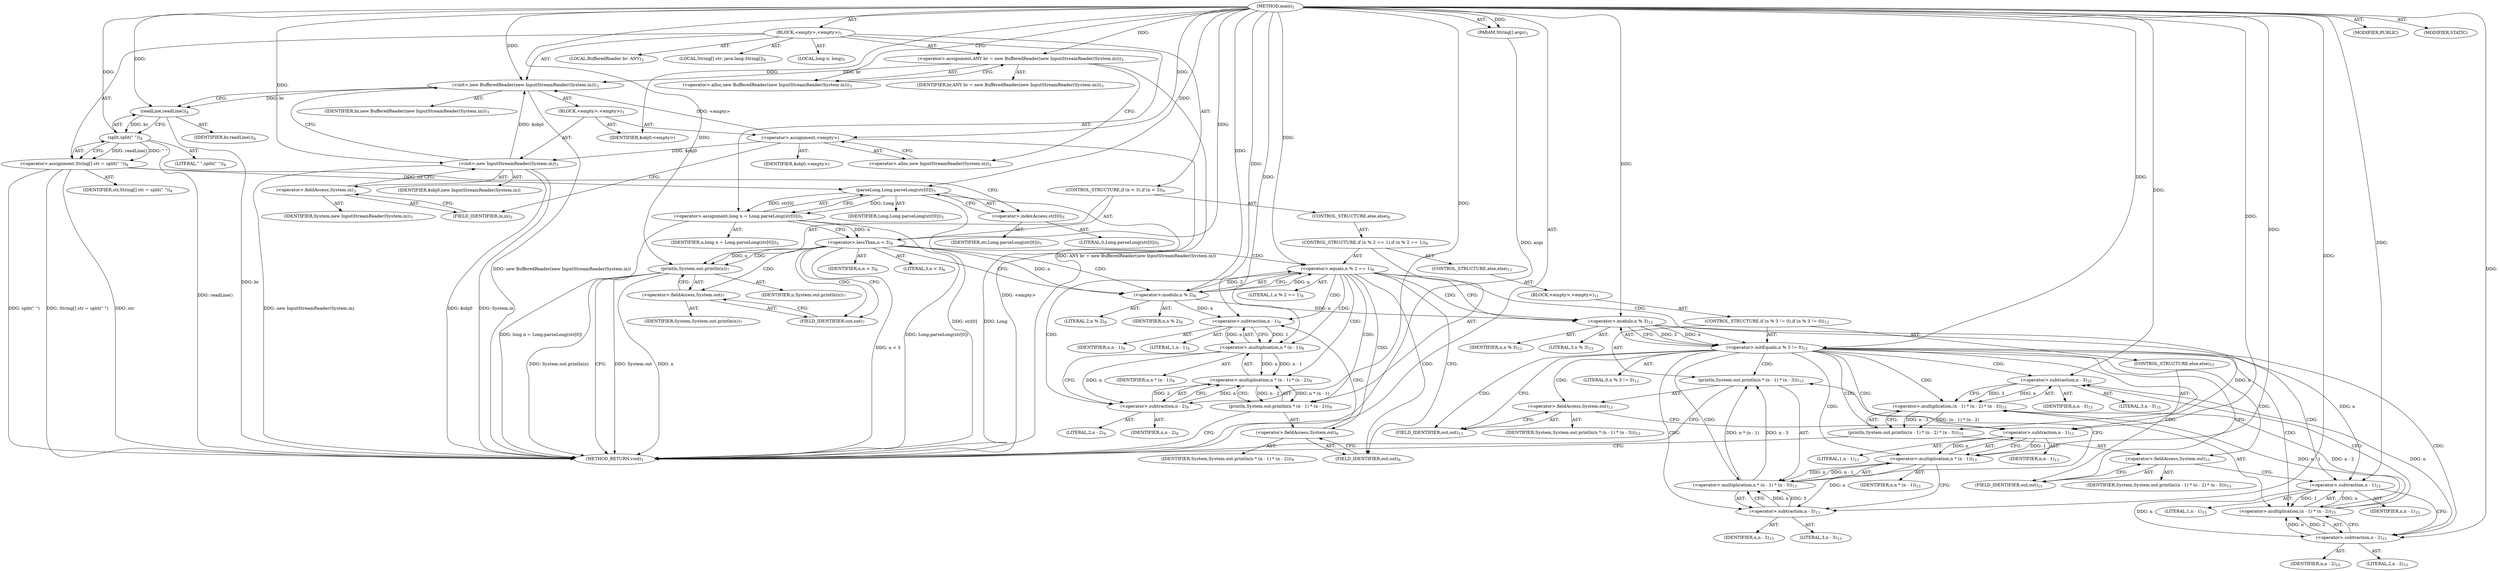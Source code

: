 digraph "main" {  
"19" [label = <(METHOD,main)<SUB>1</SUB>> ]
"20" [label = <(PARAM,String[] args)<SUB>1</SUB>> ]
"21" [label = <(BLOCK,&lt;empty&gt;,&lt;empty&gt;)<SUB>1</SUB>> ]
"4" [label = <(LOCAL,BufferedReader br: ANY)<SUB>3</SUB>> ]
"22" [label = <(&lt;operator&gt;.assignment,ANY br = new BufferedReader(new InputStreamReader(System.in)))<SUB>3</SUB>> ]
"23" [label = <(IDENTIFIER,br,ANY br = new BufferedReader(new InputStreamReader(System.in)))<SUB>3</SUB>> ]
"24" [label = <(&lt;operator&gt;.alloc,new BufferedReader(new InputStreamReader(System.in)))<SUB>3</SUB>> ]
"25" [label = <(&lt;init&gt;,new BufferedReader(new InputStreamReader(System.in)))<SUB>3</SUB>> ]
"3" [label = <(IDENTIFIER,br,new BufferedReader(new InputStreamReader(System.in)))<SUB>3</SUB>> ]
"26" [label = <(BLOCK,&lt;empty&gt;,&lt;empty&gt;)<SUB>3</SUB>> ]
"27" [label = <(&lt;operator&gt;.assignment,&lt;empty&gt;)> ]
"28" [label = <(IDENTIFIER,$obj0,&lt;empty&gt;)> ]
"29" [label = <(&lt;operator&gt;.alloc,new InputStreamReader(System.in))<SUB>3</SUB>> ]
"30" [label = <(&lt;init&gt;,new InputStreamReader(System.in))<SUB>3</SUB>> ]
"31" [label = <(IDENTIFIER,$obj0,new InputStreamReader(System.in))> ]
"32" [label = <(&lt;operator&gt;.fieldAccess,System.in)<SUB>3</SUB>> ]
"33" [label = <(IDENTIFIER,System,new InputStreamReader(System.in))<SUB>3</SUB>> ]
"34" [label = <(FIELD_IDENTIFIER,in,in)<SUB>3</SUB>> ]
"35" [label = <(IDENTIFIER,$obj0,&lt;empty&gt;)> ]
"36" [label = <(LOCAL,String[] str: java.lang.String[])<SUB>4</SUB>> ]
"37" [label = <(&lt;operator&gt;.assignment,String[] str = split(&quot; &quot;))<SUB>4</SUB>> ]
"38" [label = <(IDENTIFIER,str,String[] str = split(&quot; &quot;))<SUB>4</SUB>> ]
"39" [label = <(split,split(&quot; &quot;))<SUB>4</SUB>> ]
"40" [label = <(readLine,readLine())<SUB>4</SUB>> ]
"41" [label = <(IDENTIFIER,br,readLine())<SUB>4</SUB>> ]
"42" [label = <(LITERAL,&quot; &quot;,split(&quot; &quot;))<SUB>4</SUB>> ]
"43" [label = <(LOCAL,long n: long)<SUB>5</SUB>> ]
"44" [label = <(&lt;operator&gt;.assignment,long n = Long.parseLong(str[0]))<SUB>5</SUB>> ]
"45" [label = <(IDENTIFIER,n,long n = Long.parseLong(str[0]))<SUB>5</SUB>> ]
"46" [label = <(parseLong,Long.parseLong(str[0]))<SUB>5</SUB>> ]
"47" [label = <(IDENTIFIER,Long,Long.parseLong(str[0]))<SUB>5</SUB>> ]
"48" [label = <(&lt;operator&gt;.indexAccess,str[0])<SUB>5</SUB>> ]
"49" [label = <(IDENTIFIER,str,Long.parseLong(str[0]))<SUB>5</SUB>> ]
"50" [label = <(LITERAL,0,Long.parseLong(str[0]))<SUB>5</SUB>> ]
"51" [label = <(CONTROL_STRUCTURE,if (n &lt; 3),if (n &lt; 3))<SUB>6</SUB>> ]
"52" [label = <(&lt;operator&gt;.lessThan,n &lt; 3)<SUB>6</SUB>> ]
"53" [label = <(IDENTIFIER,n,n &lt; 3)<SUB>6</SUB>> ]
"54" [label = <(LITERAL,3,n &lt; 3)<SUB>6</SUB>> ]
"55" [label = <(println,System.out.println(n))<SUB>7</SUB>> ]
"56" [label = <(&lt;operator&gt;.fieldAccess,System.out)<SUB>7</SUB>> ]
"57" [label = <(IDENTIFIER,System,System.out.println(n))<SUB>7</SUB>> ]
"58" [label = <(FIELD_IDENTIFIER,out,out)<SUB>7</SUB>> ]
"59" [label = <(IDENTIFIER,n,System.out.println(n))<SUB>7</SUB>> ]
"60" [label = <(CONTROL_STRUCTURE,else,else)<SUB>8</SUB>> ]
"61" [label = <(CONTROL_STRUCTURE,if (n % 2 == 1),if (n % 2 == 1))<SUB>8</SUB>> ]
"62" [label = <(&lt;operator&gt;.equals,n % 2 == 1)<SUB>8</SUB>> ]
"63" [label = <(&lt;operator&gt;.modulo,n % 2)<SUB>8</SUB>> ]
"64" [label = <(IDENTIFIER,n,n % 2)<SUB>8</SUB>> ]
"65" [label = <(LITERAL,2,n % 2)<SUB>8</SUB>> ]
"66" [label = <(LITERAL,1,n % 2 == 1)<SUB>8</SUB>> ]
"67" [label = <(println,System.out.println(n * (n - 1) * (n - 2)))<SUB>9</SUB>> ]
"68" [label = <(&lt;operator&gt;.fieldAccess,System.out)<SUB>9</SUB>> ]
"69" [label = <(IDENTIFIER,System,System.out.println(n * (n - 1) * (n - 2)))<SUB>9</SUB>> ]
"70" [label = <(FIELD_IDENTIFIER,out,out)<SUB>9</SUB>> ]
"71" [label = <(&lt;operator&gt;.multiplication,n * (n - 1) * (n - 2))<SUB>9</SUB>> ]
"72" [label = <(&lt;operator&gt;.multiplication,n * (n - 1))<SUB>9</SUB>> ]
"73" [label = <(IDENTIFIER,n,n * (n - 1))<SUB>9</SUB>> ]
"74" [label = <(&lt;operator&gt;.subtraction,n - 1)<SUB>9</SUB>> ]
"75" [label = <(IDENTIFIER,n,n - 1)<SUB>9</SUB>> ]
"76" [label = <(LITERAL,1,n - 1)<SUB>9</SUB>> ]
"77" [label = <(&lt;operator&gt;.subtraction,n - 2)<SUB>9</SUB>> ]
"78" [label = <(IDENTIFIER,n,n - 2)<SUB>9</SUB>> ]
"79" [label = <(LITERAL,2,n - 2)<SUB>9</SUB>> ]
"80" [label = <(CONTROL_STRUCTURE,else,else)<SUB>11</SUB>> ]
"81" [label = <(BLOCK,&lt;empty&gt;,&lt;empty&gt;)<SUB>11</SUB>> ]
"82" [label = <(CONTROL_STRUCTURE,if (n % 3 != 0),if (n % 3 != 0))<SUB>12</SUB>> ]
"83" [label = <(&lt;operator&gt;.notEquals,n % 3 != 0)<SUB>12</SUB>> ]
"84" [label = <(&lt;operator&gt;.modulo,n % 3)<SUB>12</SUB>> ]
"85" [label = <(IDENTIFIER,n,n % 3)<SUB>12</SUB>> ]
"86" [label = <(LITERAL,3,n % 3)<SUB>12</SUB>> ]
"87" [label = <(LITERAL,0,n % 3 != 0)<SUB>12</SUB>> ]
"88" [label = <(println,System.out.println(n * (n - 1) * (n - 3)))<SUB>13</SUB>> ]
"89" [label = <(&lt;operator&gt;.fieldAccess,System.out)<SUB>13</SUB>> ]
"90" [label = <(IDENTIFIER,System,System.out.println(n * (n - 1) * (n - 3)))<SUB>13</SUB>> ]
"91" [label = <(FIELD_IDENTIFIER,out,out)<SUB>13</SUB>> ]
"92" [label = <(&lt;operator&gt;.multiplication,n * (n - 1) * (n - 3))<SUB>13</SUB>> ]
"93" [label = <(&lt;operator&gt;.multiplication,n * (n - 1))<SUB>13</SUB>> ]
"94" [label = <(IDENTIFIER,n,n * (n - 1))<SUB>13</SUB>> ]
"95" [label = <(&lt;operator&gt;.subtraction,n - 1)<SUB>13</SUB>> ]
"96" [label = <(IDENTIFIER,n,n - 1)<SUB>13</SUB>> ]
"97" [label = <(LITERAL,1,n - 1)<SUB>13</SUB>> ]
"98" [label = <(&lt;operator&gt;.subtraction,n - 3)<SUB>13</SUB>> ]
"99" [label = <(IDENTIFIER,n,n - 3)<SUB>13</SUB>> ]
"100" [label = <(LITERAL,3,n - 3)<SUB>13</SUB>> ]
"101" [label = <(CONTROL_STRUCTURE,else,else)<SUB>15</SUB>> ]
"102" [label = <(println,System.out.println((n - 1) * (n - 2) * (n - 3)))<SUB>15</SUB>> ]
"103" [label = <(&lt;operator&gt;.fieldAccess,System.out)<SUB>15</SUB>> ]
"104" [label = <(IDENTIFIER,System,System.out.println((n - 1) * (n - 2) * (n - 3)))<SUB>15</SUB>> ]
"105" [label = <(FIELD_IDENTIFIER,out,out)<SUB>15</SUB>> ]
"106" [label = <(&lt;operator&gt;.multiplication,(n - 1) * (n - 2) * (n - 3))<SUB>15</SUB>> ]
"107" [label = <(&lt;operator&gt;.multiplication,(n - 1) * (n - 2))<SUB>15</SUB>> ]
"108" [label = <(&lt;operator&gt;.subtraction,n - 1)<SUB>15</SUB>> ]
"109" [label = <(IDENTIFIER,n,n - 1)<SUB>15</SUB>> ]
"110" [label = <(LITERAL,1,n - 1)<SUB>15</SUB>> ]
"111" [label = <(&lt;operator&gt;.subtraction,n - 2)<SUB>15</SUB>> ]
"112" [label = <(IDENTIFIER,n,n - 2)<SUB>15</SUB>> ]
"113" [label = <(LITERAL,2,n - 2)<SUB>15</SUB>> ]
"114" [label = <(&lt;operator&gt;.subtraction,n - 3)<SUB>15</SUB>> ]
"115" [label = <(IDENTIFIER,n,n - 3)<SUB>15</SUB>> ]
"116" [label = <(LITERAL,3,n - 3)<SUB>15</SUB>> ]
"117" [label = <(MODIFIER,PUBLIC)> ]
"118" [label = <(MODIFIER,STATIC)> ]
"119" [label = <(METHOD_RETURN,void)<SUB>1</SUB>> ]
  "19" -> "20"  [ label = "AST: "] 
  "19" -> "21"  [ label = "AST: "] 
  "19" -> "117"  [ label = "AST: "] 
  "19" -> "118"  [ label = "AST: "] 
  "19" -> "119"  [ label = "AST: "] 
  "21" -> "4"  [ label = "AST: "] 
  "21" -> "22"  [ label = "AST: "] 
  "21" -> "25"  [ label = "AST: "] 
  "21" -> "36"  [ label = "AST: "] 
  "21" -> "37"  [ label = "AST: "] 
  "21" -> "43"  [ label = "AST: "] 
  "21" -> "44"  [ label = "AST: "] 
  "21" -> "51"  [ label = "AST: "] 
  "22" -> "23"  [ label = "AST: "] 
  "22" -> "24"  [ label = "AST: "] 
  "25" -> "3"  [ label = "AST: "] 
  "25" -> "26"  [ label = "AST: "] 
  "26" -> "27"  [ label = "AST: "] 
  "26" -> "30"  [ label = "AST: "] 
  "26" -> "35"  [ label = "AST: "] 
  "27" -> "28"  [ label = "AST: "] 
  "27" -> "29"  [ label = "AST: "] 
  "30" -> "31"  [ label = "AST: "] 
  "30" -> "32"  [ label = "AST: "] 
  "32" -> "33"  [ label = "AST: "] 
  "32" -> "34"  [ label = "AST: "] 
  "37" -> "38"  [ label = "AST: "] 
  "37" -> "39"  [ label = "AST: "] 
  "39" -> "40"  [ label = "AST: "] 
  "39" -> "42"  [ label = "AST: "] 
  "40" -> "41"  [ label = "AST: "] 
  "44" -> "45"  [ label = "AST: "] 
  "44" -> "46"  [ label = "AST: "] 
  "46" -> "47"  [ label = "AST: "] 
  "46" -> "48"  [ label = "AST: "] 
  "48" -> "49"  [ label = "AST: "] 
  "48" -> "50"  [ label = "AST: "] 
  "51" -> "52"  [ label = "AST: "] 
  "51" -> "55"  [ label = "AST: "] 
  "51" -> "60"  [ label = "AST: "] 
  "52" -> "53"  [ label = "AST: "] 
  "52" -> "54"  [ label = "AST: "] 
  "55" -> "56"  [ label = "AST: "] 
  "55" -> "59"  [ label = "AST: "] 
  "56" -> "57"  [ label = "AST: "] 
  "56" -> "58"  [ label = "AST: "] 
  "60" -> "61"  [ label = "AST: "] 
  "61" -> "62"  [ label = "AST: "] 
  "61" -> "67"  [ label = "AST: "] 
  "61" -> "80"  [ label = "AST: "] 
  "62" -> "63"  [ label = "AST: "] 
  "62" -> "66"  [ label = "AST: "] 
  "63" -> "64"  [ label = "AST: "] 
  "63" -> "65"  [ label = "AST: "] 
  "67" -> "68"  [ label = "AST: "] 
  "67" -> "71"  [ label = "AST: "] 
  "68" -> "69"  [ label = "AST: "] 
  "68" -> "70"  [ label = "AST: "] 
  "71" -> "72"  [ label = "AST: "] 
  "71" -> "77"  [ label = "AST: "] 
  "72" -> "73"  [ label = "AST: "] 
  "72" -> "74"  [ label = "AST: "] 
  "74" -> "75"  [ label = "AST: "] 
  "74" -> "76"  [ label = "AST: "] 
  "77" -> "78"  [ label = "AST: "] 
  "77" -> "79"  [ label = "AST: "] 
  "80" -> "81"  [ label = "AST: "] 
  "81" -> "82"  [ label = "AST: "] 
  "82" -> "83"  [ label = "AST: "] 
  "82" -> "88"  [ label = "AST: "] 
  "82" -> "101"  [ label = "AST: "] 
  "83" -> "84"  [ label = "AST: "] 
  "83" -> "87"  [ label = "AST: "] 
  "84" -> "85"  [ label = "AST: "] 
  "84" -> "86"  [ label = "AST: "] 
  "88" -> "89"  [ label = "AST: "] 
  "88" -> "92"  [ label = "AST: "] 
  "89" -> "90"  [ label = "AST: "] 
  "89" -> "91"  [ label = "AST: "] 
  "92" -> "93"  [ label = "AST: "] 
  "92" -> "98"  [ label = "AST: "] 
  "93" -> "94"  [ label = "AST: "] 
  "93" -> "95"  [ label = "AST: "] 
  "95" -> "96"  [ label = "AST: "] 
  "95" -> "97"  [ label = "AST: "] 
  "98" -> "99"  [ label = "AST: "] 
  "98" -> "100"  [ label = "AST: "] 
  "101" -> "102"  [ label = "AST: "] 
  "102" -> "103"  [ label = "AST: "] 
  "102" -> "106"  [ label = "AST: "] 
  "103" -> "104"  [ label = "AST: "] 
  "103" -> "105"  [ label = "AST: "] 
  "106" -> "107"  [ label = "AST: "] 
  "106" -> "114"  [ label = "AST: "] 
  "107" -> "108"  [ label = "AST: "] 
  "107" -> "111"  [ label = "AST: "] 
  "108" -> "109"  [ label = "AST: "] 
  "108" -> "110"  [ label = "AST: "] 
  "111" -> "112"  [ label = "AST: "] 
  "111" -> "113"  [ label = "AST: "] 
  "114" -> "115"  [ label = "AST: "] 
  "114" -> "116"  [ label = "AST: "] 
  "22" -> "29"  [ label = "CFG: "] 
  "25" -> "40"  [ label = "CFG: "] 
  "37" -> "48"  [ label = "CFG: "] 
  "44" -> "52"  [ label = "CFG: "] 
  "24" -> "22"  [ label = "CFG: "] 
  "39" -> "37"  [ label = "CFG: "] 
  "46" -> "44"  [ label = "CFG: "] 
  "52" -> "58"  [ label = "CFG: "] 
  "52" -> "63"  [ label = "CFG: "] 
  "55" -> "119"  [ label = "CFG: "] 
  "27" -> "34"  [ label = "CFG: "] 
  "30" -> "25"  [ label = "CFG: "] 
  "40" -> "39"  [ label = "CFG: "] 
  "48" -> "46"  [ label = "CFG: "] 
  "56" -> "55"  [ label = "CFG: "] 
  "29" -> "27"  [ label = "CFG: "] 
  "32" -> "30"  [ label = "CFG: "] 
  "58" -> "56"  [ label = "CFG: "] 
  "62" -> "70"  [ label = "CFG: "] 
  "62" -> "84"  [ label = "CFG: "] 
  "67" -> "119"  [ label = "CFG: "] 
  "34" -> "32"  [ label = "CFG: "] 
  "63" -> "62"  [ label = "CFG: "] 
  "68" -> "74"  [ label = "CFG: "] 
  "71" -> "67"  [ label = "CFG: "] 
  "70" -> "68"  [ label = "CFG: "] 
  "72" -> "77"  [ label = "CFG: "] 
  "77" -> "71"  [ label = "CFG: "] 
  "74" -> "72"  [ label = "CFG: "] 
  "83" -> "91"  [ label = "CFG: "] 
  "83" -> "105"  [ label = "CFG: "] 
  "88" -> "119"  [ label = "CFG: "] 
  "84" -> "83"  [ label = "CFG: "] 
  "89" -> "95"  [ label = "CFG: "] 
  "92" -> "88"  [ label = "CFG: "] 
  "102" -> "119"  [ label = "CFG: "] 
  "91" -> "89"  [ label = "CFG: "] 
  "93" -> "98"  [ label = "CFG: "] 
  "98" -> "92"  [ label = "CFG: "] 
  "103" -> "108"  [ label = "CFG: "] 
  "106" -> "102"  [ label = "CFG: "] 
  "95" -> "93"  [ label = "CFG: "] 
  "105" -> "103"  [ label = "CFG: "] 
  "107" -> "114"  [ label = "CFG: "] 
  "114" -> "106"  [ label = "CFG: "] 
  "108" -> "111"  [ label = "CFG: "] 
  "111" -> "107"  [ label = "CFG: "] 
  "19" -> "24"  [ label = "CFG: "] 
  "20" -> "119"  [ label = "DDG: args"] 
  "22" -> "119"  [ label = "DDG: ANY br = new BufferedReader(new InputStreamReader(System.in))"] 
  "27" -> "119"  [ label = "DDG: &lt;empty&gt;"] 
  "30" -> "119"  [ label = "DDG: $obj0"] 
  "30" -> "119"  [ label = "DDG: System.in"] 
  "30" -> "119"  [ label = "DDG: new InputStreamReader(System.in)"] 
  "25" -> "119"  [ label = "DDG: new BufferedReader(new InputStreamReader(System.in))"] 
  "37" -> "119"  [ label = "DDG: str"] 
  "40" -> "119"  [ label = "DDG: br"] 
  "39" -> "119"  [ label = "DDG: readLine()"] 
  "37" -> "119"  [ label = "DDG: split(&quot; &quot;)"] 
  "37" -> "119"  [ label = "DDG: String[] str = split(&quot; &quot;)"] 
  "46" -> "119"  [ label = "DDG: str[0]"] 
  "44" -> "119"  [ label = "DDG: Long.parseLong(str[0])"] 
  "44" -> "119"  [ label = "DDG: long n = Long.parseLong(str[0])"] 
  "52" -> "119"  [ label = "DDG: n &lt; 3"] 
  "55" -> "119"  [ label = "DDG: System.out"] 
  "55" -> "119"  [ label = "DDG: n"] 
  "55" -> "119"  [ label = "DDG: System.out.println(n)"] 
  "46" -> "119"  [ label = "DDG: Long"] 
  "19" -> "20"  [ label = "DDG: "] 
  "19" -> "22"  [ label = "DDG: "] 
  "39" -> "37"  [ label = "DDG: readLine()"] 
  "39" -> "37"  [ label = "DDG: &quot; &quot;"] 
  "46" -> "44"  [ label = "DDG: Long"] 
  "46" -> "44"  [ label = "DDG: str[0]"] 
  "22" -> "25"  [ label = "DDG: br"] 
  "19" -> "25"  [ label = "DDG: "] 
  "27" -> "25"  [ label = "DDG: &lt;empty&gt;"] 
  "30" -> "25"  [ label = "DDG: $obj0"] 
  "19" -> "27"  [ label = "DDG: "] 
  "19" -> "35"  [ label = "DDG: "] 
  "40" -> "39"  [ label = "DDG: br"] 
  "19" -> "39"  [ label = "DDG: "] 
  "19" -> "46"  [ label = "DDG: "] 
  "37" -> "46"  [ label = "DDG: str"] 
  "44" -> "52"  [ label = "DDG: n"] 
  "19" -> "52"  [ label = "DDG: "] 
  "52" -> "55"  [ label = "DDG: n"] 
  "19" -> "55"  [ label = "DDG: "] 
  "27" -> "30"  [ label = "DDG: $obj0"] 
  "19" -> "30"  [ label = "DDG: "] 
  "25" -> "40"  [ label = "DDG: br"] 
  "19" -> "40"  [ label = "DDG: "] 
  "63" -> "62"  [ label = "DDG: n"] 
  "63" -> "62"  [ label = "DDG: 2"] 
  "19" -> "62"  [ label = "DDG: "] 
  "71" -> "67"  [ label = "DDG: n * (n - 1)"] 
  "71" -> "67"  [ label = "DDG: n - 2"] 
  "52" -> "63"  [ label = "DDG: n"] 
  "19" -> "63"  [ label = "DDG: "] 
  "72" -> "71"  [ label = "DDG: n"] 
  "72" -> "71"  [ label = "DDG: n - 1"] 
  "77" -> "71"  [ label = "DDG: n"] 
  "77" -> "71"  [ label = "DDG: 2"] 
  "74" -> "72"  [ label = "DDG: n"] 
  "19" -> "72"  [ label = "DDG: "] 
  "74" -> "72"  [ label = "DDG: 1"] 
  "72" -> "77"  [ label = "DDG: n"] 
  "19" -> "77"  [ label = "DDG: "] 
  "63" -> "74"  [ label = "DDG: n"] 
  "19" -> "74"  [ label = "DDG: "] 
  "84" -> "83"  [ label = "DDG: n"] 
  "84" -> "83"  [ label = "DDG: 3"] 
  "19" -> "83"  [ label = "DDG: "] 
  "92" -> "88"  [ label = "DDG: n * (n - 1)"] 
  "92" -> "88"  [ label = "DDG: n - 3"] 
  "63" -> "84"  [ label = "DDG: n"] 
  "19" -> "84"  [ label = "DDG: "] 
  "93" -> "92"  [ label = "DDG: n"] 
  "93" -> "92"  [ label = "DDG: n - 1"] 
  "98" -> "92"  [ label = "DDG: n"] 
  "98" -> "92"  [ label = "DDG: 3"] 
  "106" -> "102"  [ label = "DDG: (n - 1) * (n - 2)"] 
  "106" -> "102"  [ label = "DDG: n - 3"] 
  "95" -> "93"  [ label = "DDG: n"] 
  "19" -> "93"  [ label = "DDG: "] 
  "95" -> "93"  [ label = "DDG: 1"] 
  "93" -> "98"  [ label = "DDG: n"] 
  "19" -> "98"  [ label = "DDG: "] 
  "107" -> "106"  [ label = "DDG: n - 1"] 
  "107" -> "106"  [ label = "DDG: n - 2"] 
  "114" -> "106"  [ label = "DDG: n"] 
  "114" -> "106"  [ label = "DDG: 3"] 
  "84" -> "95"  [ label = "DDG: n"] 
  "19" -> "95"  [ label = "DDG: "] 
  "108" -> "107"  [ label = "DDG: n"] 
  "108" -> "107"  [ label = "DDG: 1"] 
  "111" -> "107"  [ label = "DDG: n"] 
  "111" -> "107"  [ label = "DDG: 2"] 
  "111" -> "114"  [ label = "DDG: n"] 
  "19" -> "114"  [ label = "DDG: "] 
  "84" -> "108"  [ label = "DDG: n"] 
  "19" -> "108"  [ label = "DDG: "] 
  "108" -> "111"  [ label = "DDG: n"] 
  "19" -> "111"  [ label = "DDG: "] 
  "52" -> "56"  [ label = "CDG: "] 
  "52" -> "58"  [ label = "CDG: "] 
  "52" -> "63"  [ label = "CDG: "] 
  "52" -> "55"  [ label = "CDG: "] 
  "52" -> "62"  [ label = "CDG: "] 
  "62" -> "68"  [ label = "CDG: "] 
  "62" -> "77"  [ label = "CDG: "] 
  "62" -> "84"  [ label = "CDG: "] 
  "62" -> "72"  [ label = "CDG: "] 
  "62" -> "67"  [ label = "CDG: "] 
  "62" -> "74"  [ label = "CDG: "] 
  "62" -> "83"  [ label = "CDG: "] 
  "62" -> "71"  [ label = "CDG: "] 
  "62" -> "70"  [ label = "CDG: "] 
  "83" -> "107"  [ label = "CDG: "] 
  "83" -> "89"  [ label = "CDG: "] 
  "83" -> "98"  [ label = "CDG: "] 
  "83" -> "102"  [ label = "CDG: "] 
  "83" -> "114"  [ label = "CDG: "] 
  "83" -> "103"  [ label = "CDG: "] 
  "83" -> "95"  [ label = "CDG: "] 
  "83" -> "92"  [ label = "CDG: "] 
  "83" -> "106"  [ label = "CDG: "] 
  "83" -> "91"  [ label = "CDG: "] 
  "83" -> "93"  [ label = "CDG: "] 
  "83" -> "105"  [ label = "CDG: "] 
  "83" -> "88"  [ label = "CDG: "] 
  "83" -> "108"  [ label = "CDG: "] 
  "83" -> "111"  [ label = "CDG: "] 
}
